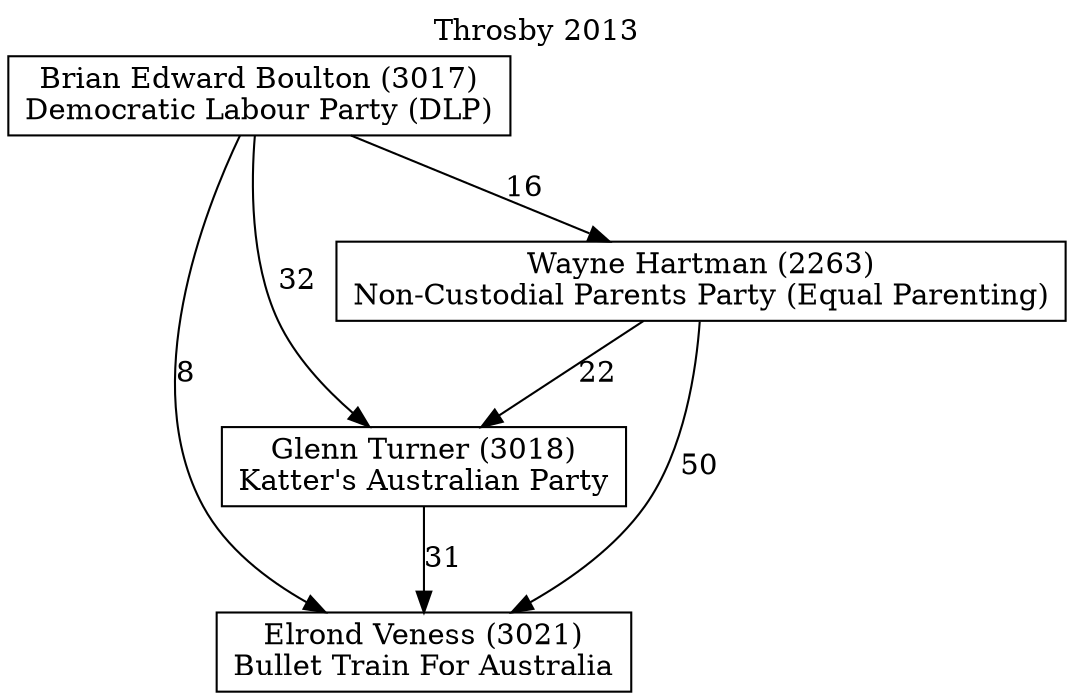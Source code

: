 // House preference flow
digraph "Elrond Veness (3021)_Throsby_2013" {
	graph [label="Throsby 2013" labelloc=t mclimit=2]
	node [shape=box]
	"Elrond Veness (3021)" [label="Elrond Veness (3021)
Bullet Train For Australia"]
	"Glenn Turner (3018)" [label="Glenn Turner (3018)
Katter's Australian Party"]
	"Wayne Hartman (2263)" [label="Wayne Hartman (2263)
Non-Custodial Parents Party (Equal Parenting)"]
	"Brian Edward Boulton (3017)" [label="Brian Edward Boulton (3017)
Democratic Labour Party (DLP)"]
	"Glenn Turner (3018)" -> "Elrond Veness (3021)" [label=31]
	"Wayne Hartman (2263)" -> "Glenn Turner (3018)" [label=22]
	"Brian Edward Boulton (3017)" -> "Wayne Hartman (2263)" [label=16]
	"Wayne Hartman (2263)" -> "Elrond Veness (3021)" [label=50]
	"Brian Edward Boulton (3017)" -> "Elrond Veness (3021)" [label=8]
	"Brian Edward Boulton (3017)" -> "Glenn Turner (3018)" [label=32]
}

